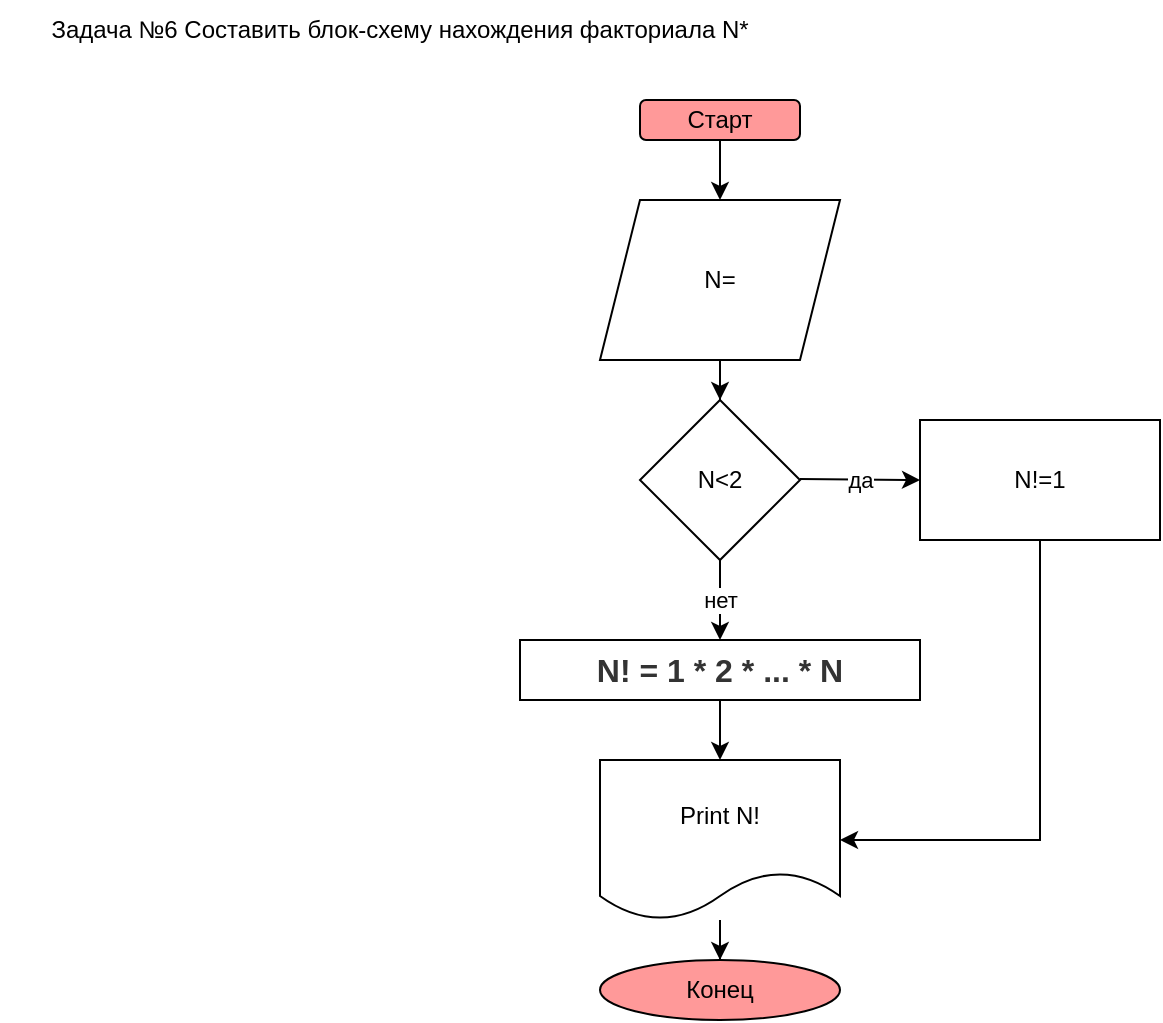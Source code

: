 <mxfile version="20.3.3" type="device"><diagram id="uvmnqhd22LJVO6jYj1w1" name="Страница 1"><mxGraphModel dx="1038" dy="575" grid="1" gridSize="10" guides="1" tooltips="1" connect="1" arrows="1" fold="1" page="1" pageScale="1" pageWidth="827" pageHeight="1169" math="0" shadow="0"><root><mxCell id="0"/><mxCell id="1" parent="0"/><mxCell id="v7JubKAs7MLRJGW8JrpW-1" value="&lt;span style=&quot;&quot;&gt;Задача №6 Составить блок-схему нахождения факториала N*&lt;/span&gt;" style="text;html=1;strokeColor=none;fillColor=none;align=center;verticalAlign=middle;whiteSpace=wrap;rounded=0;" vertex="1" parent="1"><mxGeometry x="40" y="10" width="400" height="30" as="geometry"/></mxCell><mxCell id="v7JubKAs7MLRJGW8JrpW-2" value="Старт" style="rounded=1;whiteSpace=wrap;html=1;fillColor=#FF9999;" vertex="1" parent="1"><mxGeometry x="360" y="60" width="80" height="20" as="geometry"/></mxCell><mxCell id="v7JubKAs7MLRJGW8JrpW-3" value="" style="endArrow=classic;html=1;rounded=0;exitX=0.5;exitY=1;exitDx=0;exitDy=0;" edge="1" parent="1" source="v7JubKAs7MLRJGW8JrpW-2"><mxGeometry width="50" height="50" relative="1" as="geometry"><mxPoint x="690" y="320" as="sourcePoint"/><mxPoint x="400" y="110" as="targetPoint"/></mxGeometry></mxCell><mxCell id="v7JubKAs7MLRJGW8JrpW-4" value="" style="edgeStyle=orthogonalEdgeStyle;rounded=0;orthogonalLoop=1;jettySize=auto;html=1;" edge="1" parent="1" source="v7JubKAs7MLRJGW8JrpW-5" target="v7JubKAs7MLRJGW8JrpW-9"><mxGeometry relative="1" as="geometry"/></mxCell><mxCell id="v7JubKAs7MLRJGW8JrpW-5" value="&lt;b style=&quot;color: rgb(51, 51, 51); font-family: &amp;quot;YS Text&amp;quot;, Arial, Helvetica, &amp;quot;Arial Unicode MS&amp;quot;, sans-serif; font-size: 16px; text-align: start; background-color: rgb(255, 255, 255);&quot;&gt;N! = 1 * 2 * ... * N&lt;/b&gt;" style="rounded=0;whiteSpace=wrap;html=1;fillColor=#FFFFFF;" vertex="1" parent="1"><mxGeometry x="300" y="330" width="200" height="30" as="geometry"/></mxCell><mxCell id="v7JubKAs7MLRJGW8JrpW-13" value="" style="edgeStyle=orthogonalEdgeStyle;rounded=0;orthogonalLoop=1;jettySize=auto;html=1;" edge="1" parent="1" source="v7JubKAs7MLRJGW8JrpW-7" target="v7JubKAs7MLRJGW8JrpW-12"><mxGeometry relative="1" as="geometry"/></mxCell><mxCell id="v7JubKAs7MLRJGW8JrpW-7" value="N=" style="shape=parallelogram;perimeter=parallelogramPerimeter;whiteSpace=wrap;html=1;fixedSize=1;fillColor=#FFFFFF;" vertex="1" parent="1"><mxGeometry x="340" y="110" width="120" height="80" as="geometry"/></mxCell><mxCell id="v7JubKAs7MLRJGW8JrpW-8" value="" style="edgeStyle=orthogonalEdgeStyle;rounded=0;orthogonalLoop=1;jettySize=auto;html=1;" edge="1" parent="1" source="v7JubKAs7MLRJGW8JrpW-9" target="v7JubKAs7MLRJGW8JrpW-10"><mxGeometry relative="1" as="geometry"/></mxCell><mxCell id="v7JubKAs7MLRJGW8JrpW-9" value="Print N!" style="shape=document;whiteSpace=wrap;html=1;boundedLbl=1;fillColor=#FFFFFF;rounded=0;" vertex="1" parent="1"><mxGeometry x="340" y="390" width="120" height="80" as="geometry"/></mxCell><mxCell id="v7JubKAs7MLRJGW8JrpW-10" value="Конец" style="ellipse;whiteSpace=wrap;html=1;fillColor=#FF9999;rounded=0;" vertex="1" parent="1"><mxGeometry x="340" y="490" width="120" height="30" as="geometry"/></mxCell><mxCell id="v7JubKAs7MLRJGW8JrpW-12" value="N&amp;lt;2" style="rhombus;whiteSpace=wrap;html=1;fillColor=#FFFFFF;" vertex="1" parent="1"><mxGeometry x="360" y="210" width="80" height="80" as="geometry"/></mxCell><mxCell id="v7JubKAs7MLRJGW8JrpW-16" style="edgeStyle=orthogonalEdgeStyle;rounded=0;orthogonalLoop=1;jettySize=auto;html=1;entryX=1;entryY=0.5;entryDx=0;entryDy=0;exitX=0.5;exitY=1;exitDx=0;exitDy=0;" edge="1" parent="1" source="v7JubKAs7MLRJGW8JrpW-14" target="v7JubKAs7MLRJGW8JrpW-9"><mxGeometry relative="1" as="geometry"><mxPoint x="560" y="430" as="targetPoint"/><mxPoint x="560" y="290" as="sourcePoint"/><Array as="points"><mxPoint x="560" y="430"/></Array></mxGeometry></mxCell><mxCell id="v7JubKAs7MLRJGW8JrpW-14" value="N!=1" style="whiteSpace=wrap;html=1;fillColor=#FFFFFF;" vertex="1" parent="1"><mxGeometry x="500" y="220" width="120" height="60" as="geometry"/></mxCell><mxCell id="v7JubKAs7MLRJGW8JrpW-17" value="да" style="endArrow=classic;html=1;rounded=0;" edge="1" parent="1"><mxGeometry relative="1" as="geometry"><mxPoint x="440" y="249.5" as="sourcePoint"/><mxPoint x="500" y="250" as="targetPoint"/></mxGeometry></mxCell><mxCell id="v7JubKAs7MLRJGW8JrpW-18" value="да" style="edgeLabel;resizable=0;html=1;align=center;verticalAlign=middle;" connectable="0" vertex="1" parent="v7JubKAs7MLRJGW8JrpW-17"><mxGeometry relative="1" as="geometry"/></mxCell><mxCell id="v7JubKAs7MLRJGW8JrpW-19" value="" style="endArrow=classic;html=1;rounded=0;entryX=0.5;entryY=0;entryDx=0;entryDy=0;" edge="1" parent="1" target="v7JubKAs7MLRJGW8JrpW-5"><mxGeometry relative="1" as="geometry"><mxPoint x="400" y="290" as="sourcePoint"/><mxPoint x="460" y="240" as="targetPoint"/></mxGeometry></mxCell><mxCell id="v7JubKAs7MLRJGW8JrpW-20" value="нет" style="edgeLabel;resizable=0;html=1;align=center;verticalAlign=middle;" connectable="0" vertex="1" parent="v7JubKAs7MLRJGW8JrpW-19"><mxGeometry relative="1" as="geometry"/></mxCell></root></mxGraphModel></diagram></mxfile>